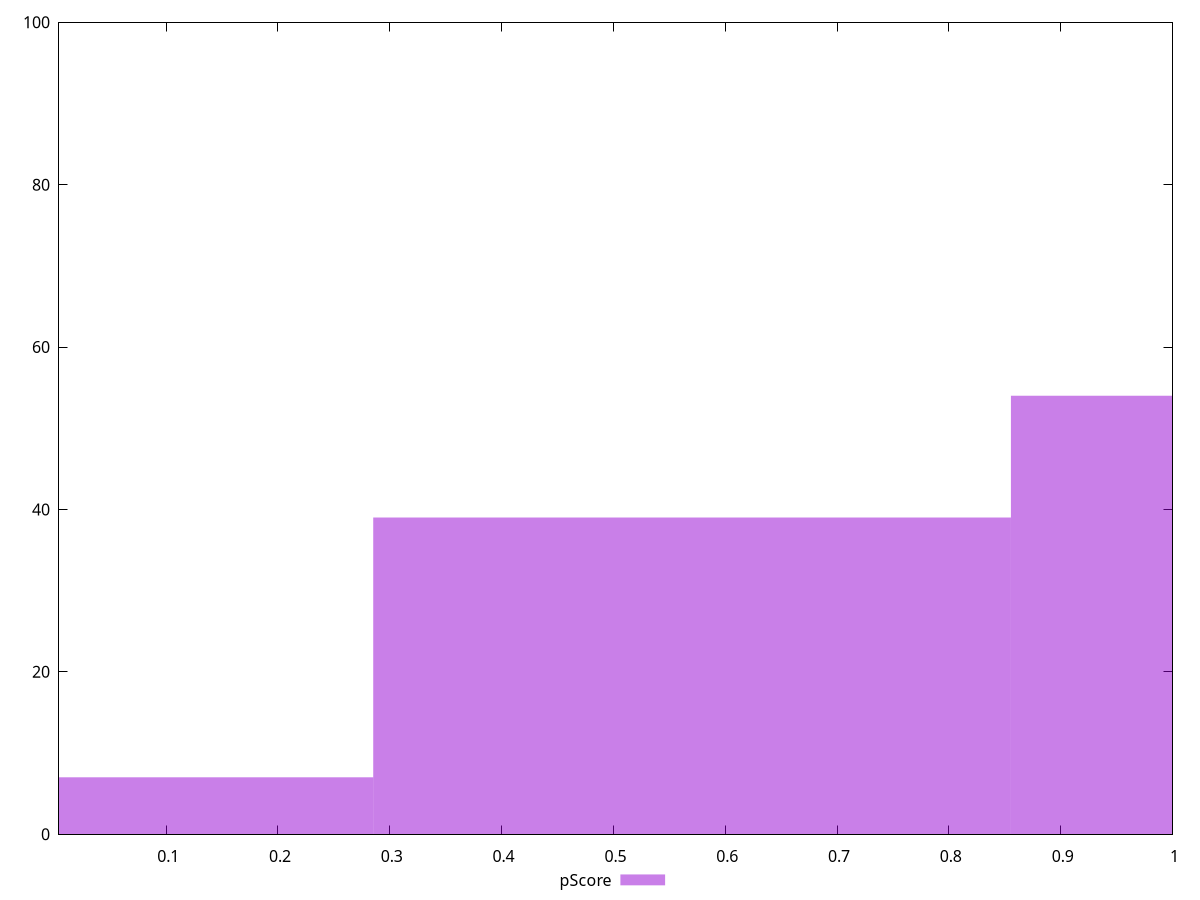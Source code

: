 reset

$pScore <<EOF
0 7
0.5703289251517402 39
1.1406578503034803 54
EOF

set key outside below
set boxwidth 0.5703289251517402
set xrange [0.00413989990561664:0.9999993380488856]
set yrange [0:100]
set trange [0:100]
set style fill transparent solid 0.5 noborder
set terminal svg size 640, 490 enhanced background rgb 'white'
set output "report_00017_2021-02-10T15-08-03.406Z/estimated-input-latency/samples/pages/pScore/histogram.svg"

plot $pScore title "pScore" with boxes

reset
